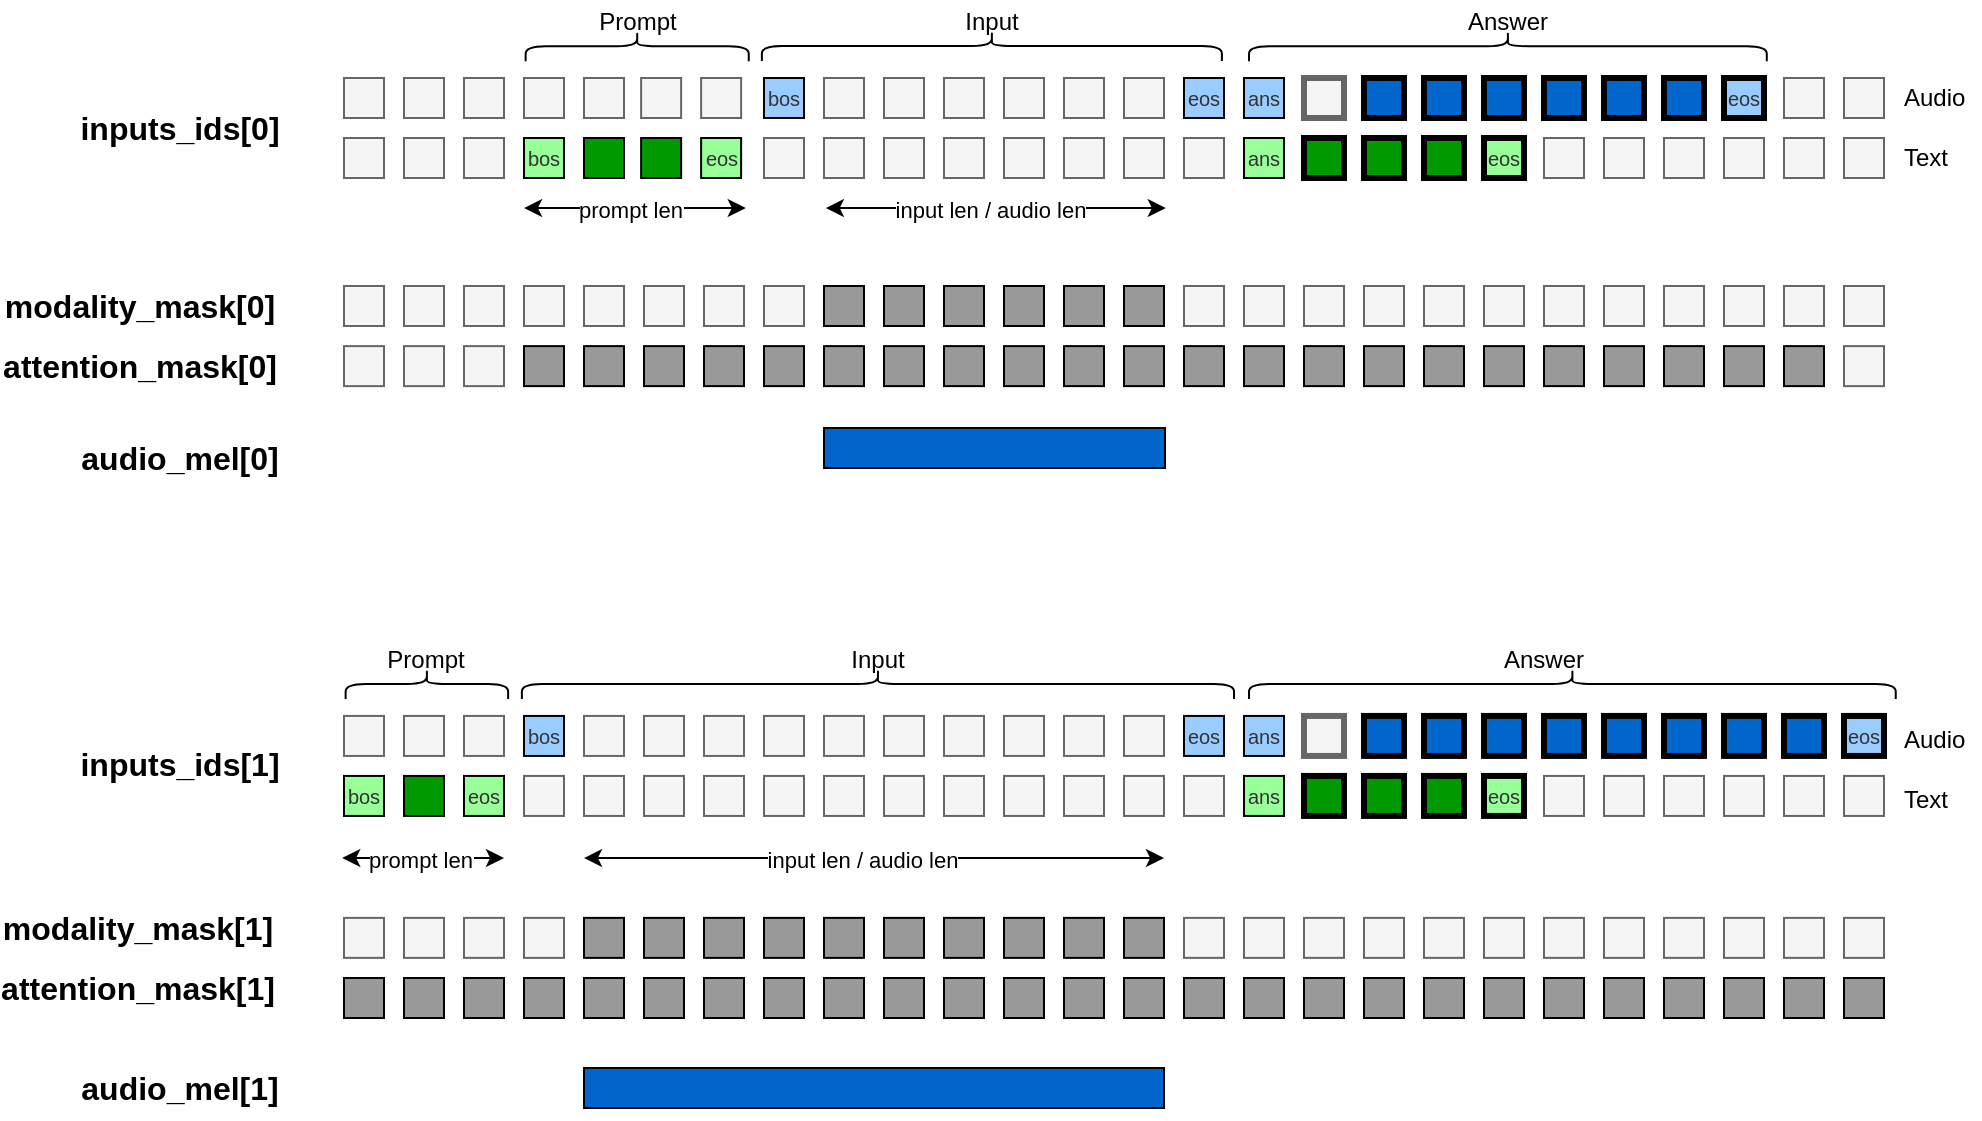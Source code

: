 <mxfile version="24.9.0">
  <diagram name="第 1 页" id="4kyn_0K84p-ShtkE_yI2">
    <mxGraphModel dx="2688" dy="926" grid="1" gridSize="10" guides="1" tooltips="1" connect="1" arrows="1" fold="1" page="1" pageScale="1" pageWidth="1000" pageHeight="1000" math="0" shadow="0">
      <root>
        <mxCell id="0" />
        <mxCell id="1" parent="0" />
        <mxCell id="l8qkzc66FlltGpMFYKSo-1" value="bos" style="rounded=0;whiteSpace=wrap;html=1;fillColor=#99CCFF;strokeColor=default;fontColor=#333333;fontSize=10;align=center;verticalAlign=middle;fontFamily=Helvetica;" vertex="1" parent="1">
          <mxGeometry x="330" y="85" width="20" height="20" as="geometry" />
        </mxCell>
        <mxCell id="l8qkzc66FlltGpMFYKSo-2" value="" style="rounded=0;whiteSpace=wrap;html=1;fillColor=#f5f5f5;strokeColor=#666666;fontColor=#333333;fontSize=10;" vertex="1" parent="1">
          <mxGeometry x="330" y="115" width="20" height="20" as="geometry" />
        </mxCell>
        <mxCell id="l8qkzc66FlltGpMFYKSo-3" value="" style="rounded=0;whiteSpace=wrap;html=1;fillColor=#f5f5f5;strokeColor=#666666;fontColor=#333333;fontSize=10;" vertex="1" parent="1">
          <mxGeometry x="360" y="115" width="20" height="20" as="geometry" />
        </mxCell>
        <mxCell id="l8qkzc66FlltGpMFYKSo-4" value="" style="rounded=0;whiteSpace=wrap;html=1;fillColor=#f5f5f5;strokeColor=#666666;fontSize=10;align=center;verticalAlign=middle;fontFamily=Helvetica;fontColor=#333333;" vertex="1" parent="1">
          <mxGeometry x="360" y="85" width="20" height="20" as="geometry" />
        </mxCell>
        <mxCell id="l8qkzc66FlltGpMFYKSo-5" value="" style="rounded=0;whiteSpace=wrap;html=1;fillColor=#f5f5f5;strokeColor=#666666;fontSize=10;align=center;verticalAlign=middle;fontFamily=Helvetica;fontColor=#333333;" vertex="1" parent="1">
          <mxGeometry x="390" y="85" width="20" height="20" as="geometry" />
        </mxCell>
        <mxCell id="l8qkzc66FlltGpMFYKSo-6" value="" style="rounded=0;whiteSpace=wrap;html=1;fillColor=#f5f5f5;strokeColor=#666666;fontColor=#333333;fontSize=10;" vertex="1" parent="1">
          <mxGeometry x="390" y="115" width="20" height="20" as="geometry" />
        </mxCell>
        <mxCell id="l8qkzc66FlltGpMFYKSo-7" value="" style="rounded=0;whiteSpace=wrap;html=1;fillColor=#f5f5f5;strokeColor=#666666;fontColor=#333333;fontSize=10;" vertex="1" parent="1">
          <mxGeometry x="420" y="115" width="20" height="20" as="geometry" />
        </mxCell>
        <mxCell id="l8qkzc66FlltGpMFYKSo-8" value="" style="rounded=0;whiteSpace=wrap;html=1;fillColor=#f5f5f5;strokeColor=#666666;fontSize=10;align=center;verticalAlign=middle;fontFamily=Helvetica;fontColor=#333333;" vertex="1" parent="1">
          <mxGeometry x="420" y="85" width="20" height="20" as="geometry" />
        </mxCell>
        <mxCell id="l8qkzc66FlltGpMFYKSo-9" value="" style="rounded=0;whiteSpace=wrap;html=1;fillColor=#f5f5f5;strokeColor=#666666;fontSize=10;align=center;verticalAlign=middle;fontFamily=Helvetica;fontColor=#333333;" vertex="1" parent="1">
          <mxGeometry x="450" y="85" width="20" height="20" as="geometry" />
        </mxCell>
        <mxCell id="l8qkzc66FlltGpMFYKSo-10" value="" style="rounded=0;whiteSpace=wrap;html=1;fillColor=#f5f5f5;strokeColor=#666666;fontColor=#333333;fontSize=10;" vertex="1" parent="1">
          <mxGeometry x="450" y="115" width="20" height="20" as="geometry" />
        </mxCell>
        <mxCell id="l8qkzc66FlltGpMFYKSo-11" value="" style="rounded=0;whiteSpace=wrap;html=1;fillColor=#f5f5f5;strokeColor=#666666;fontColor=#333333;fontSize=10;" vertex="1" parent="1">
          <mxGeometry x="480" y="115" width="20" height="20" as="geometry" />
        </mxCell>
        <mxCell id="l8qkzc66FlltGpMFYKSo-12" value="" style="rounded=0;whiteSpace=wrap;html=1;fillColor=#f5f5f5;strokeColor=#666666;fontSize=10;align=center;verticalAlign=middle;fontFamily=Helvetica;fontColor=#333333;" vertex="1" parent="1">
          <mxGeometry x="480" y="85" width="20" height="20" as="geometry" />
        </mxCell>
        <mxCell id="l8qkzc66FlltGpMFYKSo-13" value="" style="rounded=0;whiteSpace=wrap;html=1;fillColor=#f5f5f5;strokeColor=#666666;fontSize=10;align=center;verticalAlign=middle;fontFamily=Helvetica;fontColor=#333333;" vertex="1" parent="1">
          <mxGeometry x="510" y="85" width="20" height="20" as="geometry" />
        </mxCell>
        <mxCell id="l8qkzc66FlltGpMFYKSo-14" value="" style="rounded=0;whiteSpace=wrap;html=1;fillColor=#f5f5f5;strokeColor=#666666;fontColor=#333333;fontSize=10;" vertex="1" parent="1">
          <mxGeometry x="510" y="115" width="20" height="20" as="geometry" />
        </mxCell>
        <mxCell id="l8qkzc66FlltGpMFYKSo-15" value="" style="rounded=0;whiteSpace=wrap;html=1;fillColor=#f5f5f5;strokeColor=#666666;fontColor=#333333;fontSize=10;" vertex="1" parent="1">
          <mxGeometry x="540" y="115" width="20" height="20" as="geometry" />
        </mxCell>
        <mxCell id="l8qkzc66FlltGpMFYKSo-16" value="eos" style="rounded=0;whiteSpace=wrap;html=1;fillColor=#99CCFF;strokeColor=default;fontColor=#333333;fontSize=10;align=center;verticalAlign=middle;fontFamily=Helvetica;" vertex="1" parent="1">
          <mxGeometry x="540" y="85" width="20" height="20" as="geometry" />
        </mxCell>
        <mxCell id="l8qkzc66FlltGpMFYKSo-17" value="ans" style="rounded=0;whiteSpace=wrap;html=1;fillColor=#99CCFF;strokeColor=default;fontColor=#333333;fontSize=10;align=center;verticalAlign=middle;fontFamily=Helvetica;" vertex="1" parent="1">
          <mxGeometry x="570" y="85" width="20" height="20" as="geometry" />
        </mxCell>
        <mxCell id="l8qkzc66FlltGpMFYKSo-18" value="ans" style="rounded=0;whiteSpace=wrap;html=1;fillColor=#99FF99;strokeColor=default;fontColor=#333333;fontSize=10;" vertex="1" parent="1">
          <mxGeometry x="570" y="115" width="20" height="20" as="geometry" />
        </mxCell>
        <mxCell id="l8qkzc66FlltGpMFYKSo-19" value="" style="rounded=0;whiteSpace=wrap;html=1;fillColor=#009900;strokeColor=default;fontColor=#333333;fontSize=10;strokeWidth=3;" vertex="1" parent="1">
          <mxGeometry x="600" y="115" width="20" height="20" as="geometry" />
        </mxCell>
        <mxCell id="l8qkzc66FlltGpMFYKSo-20" value="" style="rounded=0;whiteSpace=wrap;html=1;fillColor=#f5f5f5;strokeColor=#666666;fontColor=#333333;fontSize=10;strokeWidth=3;" vertex="1" parent="1">
          <mxGeometry x="600" y="85" width="20" height="20" as="geometry" />
        </mxCell>
        <mxCell id="l8qkzc66FlltGpMFYKSo-21" value="" style="rounded=0;whiteSpace=wrap;html=1;fillColor=#0066CC;strokeColor=default;fontColor=#333333;fontSize=10;strokeWidth=3;" vertex="1" parent="1">
          <mxGeometry x="630" y="85" width="20" height="20" as="geometry" />
        </mxCell>
        <mxCell id="l8qkzc66FlltGpMFYKSo-22" value="" style="rounded=0;whiteSpace=wrap;html=1;fillColor=#009900;strokeColor=default;fontColor=#333333;fontSize=10;strokeWidth=3;" vertex="1" parent="1">
          <mxGeometry x="630" y="115" width="20" height="20" as="geometry" />
        </mxCell>
        <mxCell id="l8qkzc66FlltGpMFYKSo-23" value="" style="rounded=0;whiteSpace=wrap;html=1;fillColor=#009900;strokeColor=default;fontColor=#333333;fontSize=10;strokeWidth=3;" vertex="1" parent="1">
          <mxGeometry x="660" y="115" width="20" height="20" as="geometry" />
        </mxCell>
        <mxCell id="l8qkzc66FlltGpMFYKSo-24" value="" style="rounded=0;whiteSpace=wrap;html=1;fillColor=#0066CC;strokeColor=default;fontColor=#333333;fontSize=10;strokeWidth=3;" vertex="1" parent="1">
          <mxGeometry x="660" y="85" width="20" height="20" as="geometry" />
        </mxCell>
        <mxCell id="l8qkzc66FlltGpMFYKSo-25" value="" style="rounded=0;whiteSpace=wrap;html=1;fillColor=#0066CC;strokeColor=default;fontColor=#333333;fontSize=10;strokeWidth=3;" vertex="1" parent="1">
          <mxGeometry x="690" y="85" width="20" height="20" as="geometry" />
        </mxCell>
        <mxCell id="l8qkzc66FlltGpMFYKSo-26" value="" style="rounded=0;whiteSpace=wrap;html=1;fillColor=#f5f5f5;strokeColor=#666666;fontColor=#333333;fontSize=10;align=center;verticalAlign=middle;fontFamily=Helvetica;" vertex="1" parent="1">
          <mxGeometry x="720" y="115" width="20" height="20" as="geometry" />
        </mxCell>
        <mxCell id="l8qkzc66FlltGpMFYKSo-27" value="" style="rounded=0;whiteSpace=wrap;html=1;fillColor=#0066CC;strokeColor=default;fontColor=#333333;fontSize=10;strokeWidth=3;" vertex="1" parent="1">
          <mxGeometry x="720" y="85" width="20" height="20" as="geometry" />
        </mxCell>
        <mxCell id="l8qkzc66FlltGpMFYKSo-28" value="" style="rounded=0;whiteSpace=wrap;html=1;fillColor=#0066CC;strokeColor=default;fontColor=#333333;fontSize=10;strokeWidth=3;" vertex="1" parent="1">
          <mxGeometry x="750" y="85" width="20" height="20" as="geometry" />
        </mxCell>
        <mxCell id="l8qkzc66FlltGpMFYKSo-29" value="" style="rounded=0;whiteSpace=wrap;html=1;fillColor=#f5f5f5;strokeColor=#666666;fontColor=#333333;fontSize=10;align=center;verticalAlign=middle;fontFamily=Helvetica;" vertex="1" parent="1">
          <mxGeometry x="750" y="115" width="20" height="20" as="geometry" />
        </mxCell>
        <mxCell id="l8qkzc66FlltGpMFYKSo-30" value="" style="rounded=0;whiteSpace=wrap;html=1;fillColor=#f5f5f5;strokeColor=#666666;fontColor=#333333;fontSize=10;align=center;verticalAlign=middle;fontFamily=Helvetica;" vertex="1" parent="1">
          <mxGeometry x="780" y="115" width="20" height="20" as="geometry" />
        </mxCell>
        <mxCell id="l8qkzc66FlltGpMFYKSo-31" value="" style="rounded=0;whiteSpace=wrap;html=1;fillColor=#0066CC;strokeColor=default;fontColor=#333333;fontSize=10;strokeWidth=3;" vertex="1" parent="1">
          <mxGeometry x="780" y="85" width="20" height="20" as="geometry" />
        </mxCell>
        <mxCell id="l8qkzc66FlltGpMFYKSo-33" value="" style="rounded=0;whiteSpace=wrap;html=1;fillColor=#f5f5f5;strokeColor=#666666;fontColor=#333333;fontSize=10;align=center;verticalAlign=middle;fontFamily=Helvetica;" vertex="1" parent="1">
          <mxGeometry x="810" y="115" width="20" height="20" as="geometry" />
        </mxCell>
        <mxCell id="l8qkzc66FlltGpMFYKSo-34" value="" style="rounded=0;whiteSpace=wrap;html=1;fillColor=#f5f5f5;strokeColor=#666666;fontColor=#333333;fontSize=10;align=center;verticalAlign=middle;fontFamily=Helvetica;" vertex="1" parent="1">
          <mxGeometry x="840" y="115" width="20" height="20" as="geometry" />
        </mxCell>
        <mxCell id="l8qkzc66FlltGpMFYKSo-35" value="eos" style="rounded=0;whiteSpace=wrap;html=1;fillColor=#99CCFF;strokeColor=default;fontColor=#333333;fontSize=10;align=center;verticalAlign=middle;fontFamily=Helvetica;strokeWidth=3;" vertex="1" parent="1">
          <mxGeometry x="810" y="85" width="20" height="20" as="geometry" />
        </mxCell>
        <mxCell id="l8qkzc66FlltGpMFYKSo-36" value="eos" style="rounded=0;whiteSpace=wrap;html=1;fillColor=#99FF99;strokeColor=default;fontColor=#333333;fontSize=10;strokeWidth=3;" vertex="1" parent="1">
          <mxGeometry x="690" y="115" width="20" height="20" as="geometry" />
        </mxCell>
        <mxCell id="l8qkzc66FlltGpMFYKSo-37" value="eos" style="rounded=0;whiteSpace=wrap;html=1;fillColor=#99FF99;strokeColor=default;fontColor=#333333;fontSize=10;align=center;verticalAlign=middle;fontFamily=Helvetica;" vertex="1" parent="1">
          <mxGeometry x="298.56" y="115" width="20" height="20" as="geometry" />
        </mxCell>
        <mxCell id="l8qkzc66FlltGpMFYKSo-38" value="" style="rounded=0;whiteSpace=wrap;html=1;fillColor=#009900;strokeColor=default;fontColor=#333333;fontSize=10;" vertex="1" parent="1">
          <mxGeometry x="240" y="115" width="20" height="20" as="geometry" />
        </mxCell>
        <mxCell id="l8qkzc66FlltGpMFYKSo-39" value="bos" style="rounded=0;whiteSpace=wrap;html=1;fillColor=#99FF99;strokeColor=default;fontColor=#333333;fontSize=10;align=center;verticalAlign=middle;fontFamily=Helvetica;" vertex="1" parent="1">
          <mxGeometry x="210" y="115" width="20" height="20" as="geometry" />
        </mxCell>
        <mxCell id="l8qkzc66FlltGpMFYKSo-40" value="" style="rounded=0;whiteSpace=wrap;html=1;fillColor=#f5f5f5;strokeColor=#666666;fontColor=#333333;fontSize=10;align=center;verticalAlign=middle;fontFamily=Helvetica;" vertex="1" parent="1">
          <mxGeometry x="210" y="85" width="20" height="20" as="geometry" />
        </mxCell>
        <mxCell id="l8qkzc66FlltGpMFYKSo-41" value="" style="rounded=0;whiteSpace=wrap;html=1;fillColor=#f5f5f5;strokeColor=#666666;fontColor=#333333;fontSize=10;align=center;verticalAlign=middle;fontFamily=Helvetica;" vertex="1" parent="1">
          <mxGeometry x="240" y="85" width="20" height="20" as="geometry" />
        </mxCell>
        <mxCell id="l8qkzc66FlltGpMFYKSo-42" value="" style="rounded=0;whiteSpace=wrap;html=1;fillColor=#f5f5f5;strokeColor=#666666;fontColor=#333333;fontSize=10;align=center;verticalAlign=middle;fontFamily=Helvetica;" vertex="1" parent="1">
          <mxGeometry x="298.56" y="85" width="20" height="20" as="geometry" />
        </mxCell>
        <mxCell id="l8qkzc66FlltGpMFYKSo-43" value="" style="shape=curlyBracket;whiteSpace=wrap;html=1;rounded=1;flipH=1;labelPosition=right;verticalLabelPosition=middle;align=left;verticalAlign=middle;rotation=-90;" vertex="1" parent="1">
          <mxGeometry x="259.1" y="13.29" width="15" height="111.56" as="geometry" />
        </mxCell>
        <mxCell id="l8qkzc66FlltGpMFYKSo-44" value="Prompt" style="text;html=1;align=center;verticalAlign=middle;whiteSpace=wrap;rounded=0;" vertex="1" parent="1">
          <mxGeometry x="236.6" y="46.57" width="60" height="20" as="geometry" />
        </mxCell>
        <mxCell id="l8qkzc66FlltGpMFYKSo-45" value="" style="shape=curlyBracket;whiteSpace=wrap;html=1;rounded=1;flipH=1;labelPosition=right;verticalLabelPosition=middle;align=left;verticalAlign=middle;rotation=-90;" vertex="1" parent="1">
          <mxGeometry x="436.44" y="-45.94" width="15" height="230" as="geometry" />
        </mxCell>
        <mxCell id="l8qkzc66FlltGpMFYKSo-46" value="Input" style="text;html=1;align=center;verticalAlign=middle;whiteSpace=wrap;rounded=0;" vertex="1" parent="1">
          <mxGeometry x="413.94" y="46.57" width="60" height="20" as="geometry" />
        </mxCell>
        <mxCell id="l8qkzc66FlltGpMFYKSo-47" value="Audio" style="text;html=1;align=left;verticalAlign=middle;whiteSpace=wrap;rounded=0;" vertex="1" parent="1">
          <mxGeometry x="897.5" y="85.0" width="40" height="20" as="geometry" />
        </mxCell>
        <mxCell id="l8qkzc66FlltGpMFYKSo-48" value="Text" style="text;html=1;align=left;verticalAlign=middle;whiteSpace=wrap;rounded=0;" vertex="1" parent="1">
          <mxGeometry x="897.5" y="115.0" width="40" height="20" as="geometry" />
        </mxCell>
        <mxCell id="l8qkzc66FlltGpMFYKSo-49" value="bos" style="rounded=0;whiteSpace=wrap;html=1;fillColor=#99CCFF;strokeColor=default;fontColor=#333333;fontSize=10;align=center;verticalAlign=middle;fontFamily=Helvetica;" vertex="1" parent="1">
          <mxGeometry x="210" y="403.97" width="20" height="20" as="geometry" />
        </mxCell>
        <mxCell id="l8qkzc66FlltGpMFYKSo-50" value="" style="rounded=0;whiteSpace=wrap;html=1;fillColor=#f5f5f5;strokeColor=#666666;fontColor=#333333;fontSize=10;align=center;verticalAlign=middle;fontFamily=Helvetica;" vertex="1" parent="1">
          <mxGeometry x="210" y="433.97" width="20" height="20" as="geometry" />
        </mxCell>
        <mxCell id="l8qkzc66FlltGpMFYKSo-51" value="" style="rounded=0;whiteSpace=wrap;html=1;fillColor=#f5f5f5;strokeColor=#666666;fontColor=#333333;fontSize=10;align=center;verticalAlign=middle;fontFamily=Helvetica;" vertex="1" parent="1">
          <mxGeometry x="240" y="433.97" width="20" height="20" as="geometry" />
        </mxCell>
        <mxCell id="l8qkzc66FlltGpMFYKSo-52" value="" style="rounded=0;whiteSpace=wrap;html=1;fillColor=#f5f5f5;strokeColor=#666666;fontSize=10;align=center;verticalAlign=middle;fontFamily=Helvetica;fontColor=#333333;" vertex="1" parent="1">
          <mxGeometry x="240" y="403.97" width="20" height="20" as="geometry" />
        </mxCell>
        <mxCell id="l8qkzc66FlltGpMFYKSo-53" value="" style="rounded=0;whiteSpace=wrap;html=1;fillColor=#f5f5f5;strokeColor=#666666;fontSize=10;align=center;verticalAlign=middle;fontFamily=Helvetica;fontColor=#333333;" vertex="1" parent="1">
          <mxGeometry x="270" y="403.97" width="20" height="20" as="geometry" />
        </mxCell>
        <mxCell id="l8qkzc66FlltGpMFYKSo-54" value="" style="rounded=0;whiteSpace=wrap;html=1;fillColor=#f5f5f5;strokeColor=#666666;fontColor=#333333;fontSize=10;align=center;verticalAlign=middle;fontFamily=Helvetica;" vertex="1" parent="1">
          <mxGeometry x="270" y="433.97" width="20" height="20" as="geometry" />
        </mxCell>
        <mxCell id="l8qkzc66FlltGpMFYKSo-55" value="" style="rounded=0;whiteSpace=wrap;html=1;fillColor=#f5f5f5;strokeColor=#666666;fontColor=#333333;fontSize=10;align=center;verticalAlign=middle;fontFamily=Helvetica;" vertex="1" parent="1">
          <mxGeometry x="300" y="433.97" width="20" height="20" as="geometry" />
        </mxCell>
        <mxCell id="l8qkzc66FlltGpMFYKSo-56" value="" style="rounded=0;whiteSpace=wrap;html=1;fillColor=#f5f5f5;strokeColor=#666666;fontSize=10;align=center;verticalAlign=middle;fontFamily=Helvetica;fontColor=#333333;" vertex="1" parent="1">
          <mxGeometry x="300" y="403.97" width="20" height="20" as="geometry" />
        </mxCell>
        <mxCell id="l8qkzc66FlltGpMFYKSo-57" value="" style="rounded=0;whiteSpace=wrap;html=1;fillColor=#f5f5f5;strokeColor=#666666;fontSize=10;align=center;verticalAlign=middle;fontFamily=Helvetica;fontColor=#333333;" vertex="1" parent="1">
          <mxGeometry x="330" y="403.97" width="20" height="20" as="geometry" />
        </mxCell>
        <mxCell id="l8qkzc66FlltGpMFYKSo-58" value="" style="rounded=0;whiteSpace=wrap;html=1;fillColor=#f5f5f5;strokeColor=#666666;fontColor=#333333;fontSize=10;align=center;verticalAlign=middle;fontFamily=Helvetica;" vertex="1" parent="1">
          <mxGeometry x="330" y="433.97" width="20" height="20" as="geometry" />
        </mxCell>
        <mxCell id="l8qkzc66FlltGpMFYKSo-59" value="" style="rounded=0;whiteSpace=wrap;html=1;fillColor=#f5f5f5;strokeColor=#666666;fontColor=#333333;fontSize=10;align=center;verticalAlign=middle;fontFamily=Helvetica;" vertex="1" parent="1">
          <mxGeometry x="360" y="433.97" width="20" height="20" as="geometry" />
        </mxCell>
        <mxCell id="l8qkzc66FlltGpMFYKSo-60" value="" style="rounded=0;whiteSpace=wrap;html=1;fillColor=#f5f5f5;strokeColor=#666666;fontSize=10;align=center;verticalAlign=middle;fontFamily=Helvetica;fontColor=#333333;" vertex="1" parent="1">
          <mxGeometry x="360" y="403.97" width="20" height="20" as="geometry" />
        </mxCell>
        <mxCell id="l8qkzc66FlltGpMFYKSo-61" value="" style="rounded=0;whiteSpace=wrap;html=1;fillColor=#f5f5f5;strokeColor=#666666;fontSize=10;align=center;verticalAlign=middle;fontFamily=Helvetica;fontColor=#333333;" vertex="1" parent="1">
          <mxGeometry x="390" y="403.97" width="20" height="20" as="geometry" />
        </mxCell>
        <mxCell id="l8qkzc66FlltGpMFYKSo-62" value="" style="rounded=0;whiteSpace=wrap;html=1;fillColor=#f5f5f5;strokeColor=#666666;fontColor=#333333;fontSize=10;align=center;verticalAlign=middle;fontFamily=Helvetica;" vertex="1" parent="1">
          <mxGeometry x="390" y="433.97" width="20" height="20" as="geometry" />
        </mxCell>
        <mxCell id="l8qkzc66FlltGpMFYKSo-63" value="" style="rounded=0;whiteSpace=wrap;html=1;fillColor=#f5f5f5;strokeColor=#666666;fontColor=#333333;fontSize=10;align=center;verticalAlign=middle;fontFamily=Helvetica;" vertex="1" parent="1">
          <mxGeometry x="540" y="433.97" width="20" height="20" as="geometry" />
        </mxCell>
        <mxCell id="l8qkzc66FlltGpMFYKSo-64" value="eos" style="rounded=0;whiteSpace=wrap;html=1;fillColor=#99CCFF;strokeColor=default;fontColor=#333333;fontSize=10;align=center;verticalAlign=middle;fontFamily=Helvetica;" vertex="1" parent="1">
          <mxGeometry x="540" y="403.97" width="20" height="20" as="geometry" />
        </mxCell>
        <mxCell id="l8qkzc66FlltGpMFYKSo-65" value="ans" style="rounded=0;whiteSpace=wrap;html=1;fillColor=#99CCFF;strokeColor=default;fontColor=#333333;fontSize=10;align=center;verticalAlign=middle;fontFamily=Helvetica;" vertex="1" parent="1">
          <mxGeometry x="570" y="403.97" width="20" height="20" as="geometry" />
        </mxCell>
        <mxCell id="l8qkzc66FlltGpMFYKSo-66" value="ans" style="rounded=0;whiteSpace=wrap;html=1;fillColor=#99FF99;strokeColor=default;fontColor=#333333;fontSize=10;" vertex="1" parent="1">
          <mxGeometry x="570" y="433.97" width="20" height="20" as="geometry" />
        </mxCell>
        <mxCell id="l8qkzc66FlltGpMFYKSo-67" value="" style="rounded=0;whiteSpace=wrap;html=1;fillColor=#009900;strokeColor=default;fontColor=#333333;fontSize=10;strokeWidth=3;" vertex="1" parent="1">
          <mxGeometry x="600" y="433.97" width="20" height="20" as="geometry" />
        </mxCell>
        <mxCell id="l8qkzc66FlltGpMFYKSo-68" value="" style="rounded=0;whiteSpace=wrap;html=1;fillColor=#f5f5f5;strokeColor=#666666;fontColor=#333333;fontSize=10;strokeWidth=3;" vertex="1" parent="1">
          <mxGeometry x="600" y="403.97" width="20" height="20" as="geometry" />
        </mxCell>
        <mxCell id="l8qkzc66FlltGpMFYKSo-69" value="" style="rounded=0;whiteSpace=wrap;html=1;fillColor=#0066CC;strokeColor=default;fontColor=#333333;fontSize=10;strokeWidth=3;" vertex="1" parent="1">
          <mxGeometry x="630" y="403.97" width="20" height="20" as="geometry" />
        </mxCell>
        <mxCell id="l8qkzc66FlltGpMFYKSo-70" value="" style="rounded=0;whiteSpace=wrap;html=1;fillColor=#009900;strokeColor=default;fontColor=#333333;fontSize=10;strokeWidth=3;" vertex="1" parent="1">
          <mxGeometry x="630" y="433.97" width="20" height="20" as="geometry" />
        </mxCell>
        <mxCell id="l8qkzc66FlltGpMFYKSo-71" value="" style="rounded=0;whiteSpace=wrap;html=1;fillColor=#009900;strokeColor=default;fontColor=#333333;fontSize=10;strokeWidth=3;" vertex="1" parent="1">
          <mxGeometry x="660" y="433.97" width="20" height="20" as="geometry" />
        </mxCell>
        <mxCell id="l8qkzc66FlltGpMFYKSo-72" value="" style="rounded=0;whiteSpace=wrap;html=1;fillColor=#0066CC;strokeColor=default;fontColor=#333333;fontSize=10;strokeWidth=3;" vertex="1" parent="1">
          <mxGeometry x="660" y="403.97" width="20" height="20" as="geometry" />
        </mxCell>
        <mxCell id="l8qkzc66FlltGpMFYKSo-73" value="" style="rounded=0;whiteSpace=wrap;html=1;fillColor=#0066CC;strokeColor=default;fontColor=#333333;fontSize=10;strokeWidth=3;" vertex="1" parent="1">
          <mxGeometry x="690" y="403.97" width="20" height="20" as="geometry" />
        </mxCell>
        <mxCell id="l8qkzc66FlltGpMFYKSo-74" value="" style="rounded=0;whiteSpace=wrap;html=1;fillColor=#f5f5f5;strokeColor=#666666;fontColor=#333333;fontSize=10;align=center;verticalAlign=middle;fontFamily=Helvetica;" vertex="1" parent="1">
          <mxGeometry x="720" y="433.97" width="20" height="20" as="geometry" />
        </mxCell>
        <mxCell id="l8qkzc66FlltGpMFYKSo-75" value="" style="rounded=0;whiteSpace=wrap;html=1;fillColor=#0066CC;strokeColor=default;fontColor=#333333;fontSize=10;strokeWidth=3;" vertex="1" parent="1">
          <mxGeometry x="720" y="403.97" width="20" height="20" as="geometry" />
        </mxCell>
        <mxCell id="l8qkzc66FlltGpMFYKSo-76" value="" style="rounded=0;whiteSpace=wrap;html=1;fillColor=#0066CC;strokeColor=default;fontColor=#333333;fontSize=10;strokeWidth=3;" vertex="1" parent="1">
          <mxGeometry x="750" y="403.97" width="20" height="20" as="geometry" />
        </mxCell>
        <mxCell id="l8qkzc66FlltGpMFYKSo-77" value="" style="rounded=0;whiteSpace=wrap;html=1;fillColor=#f5f5f5;strokeColor=#666666;fontColor=#333333;fontSize=10;align=center;verticalAlign=middle;fontFamily=Helvetica;" vertex="1" parent="1">
          <mxGeometry x="750" y="433.97" width="20" height="20" as="geometry" />
        </mxCell>
        <mxCell id="l8qkzc66FlltGpMFYKSo-78" value="" style="rounded=0;whiteSpace=wrap;html=1;fillColor=#f5f5f5;strokeColor=#666666;fontColor=#333333;fontSize=10;align=center;verticalAlign=middle;fontFamily=Helvetica;" vertex="1" parent="1">
          <mxGeometry x="780" y="433.97" width="20" height="20" as="geometry" />
        </mxCell>
        <mxCell id="l8qkzc66FlltGpMFYKSo-79" value="" style="rounded=0;whiteSpace=wrap;html=1;fillColor=#0066CC;strokeColor=default;fontColor=#333333;fontSize=10;strokeWidth=3;" vertex="1" parent="1">
          <mxGeometry x="780" y="403.97" width="20" height="20" as="geometry" />
        </mxCell>
        <mxCell id="l8qkzc66FlltGpMFYKSo-80" value="" style="rounded=0;whiteSpace=wrap;html=1;fillColor=#0066CC;strokeColor=default;fontColor=#333333;fontSize=10;strokeWidth=3;" vertex="1" parent="1">
          <mxGeometry x="840" y="403.97" width="20" height="20" as="geometry" />
        </mxCell>
        <mxCell id="l8qkzc66FlltGpMFYKSo-81" value="" style="rounded=0;whiteSpace=wrap;html=1;fillColor=#f5f5f5;strokeColor=#666666;fontColor=#333333;fontSize=10;align=center;verticalAlign=middle;fontFamily=Helvetica;" vertex="1" parent="1">
          <mxGeometry x="840" y="433.97" width="20" height="20" as="geometry" />
        </mxCell>
        <mxCell id="l8qkzc66FlltGpMFYKSo-82" value="" style="rounded=0;whiteSpace=wrap;html=1;fillColor=#f5f5f5;strokeColor=#666666;fontColor=#333333;fontSize=10;align=center;verticalAlign=middle;fontFamily=Helvetica;" vertex="1" parent="1">
          <mxGeometry x="870" y="433.97" width="20" height="20" as="geometry" />
        </mxCell>
        <mxCell id="l8qkzc66FlltGpMFYKSo-83" value="eos" style="rounded=0;whiteSpace=wrap;html=1;fillColor=#99CCFF;strokeColor=default;fontColor=#333333;fontSize=10;align=center;verticalAlign=middle;fontFamily=Helvetica;strokeWidth=3;" vertex="1" parent="1">
          <mxGeometry x="870" y="403.97" width="20" height="20" as="geometry" />
        </mxCell>
        <mxCell id="l8qkzc66FlltGpMFYKSo-84" value="eos" style="rounded=0;whiteSpace=wrap;html=1;fillColor=#99FF99;strokeColor=default;fontColor=#333333;fontSize=10;strokeWidth=3;" vertex="1" parent="1">
          <mxGeometry x="690" y="433.97" width="20" height="20" as="geometry" />
        </mxCell>
        <mxCell id="l8qkzc66FlltGpMFYKSo-85" value="eos" style="rounded=0;whiteSpace=wrap;html=1;fillColor=#99FF99;strokeColor=default;fontColor=#333333;fontSize=10;align=center;verticalAlign=middle;fontFamily=Helvetica;" vertex="1" parent="1">
          <mxGeometry x="180" y="433.97" width="20" height="20" as="geometry" />
        </mxCell>
        <mxCell id="l8qkzc66FlltGpMFYKSo-86" value="" style="rounded=0;whiteSpace=wrap;html=1;fillColor=#009900;strokeColor=default;fontColor=#333333;fontSize=10;" vertex="1" parent="1">
          <mxGeometry x="150" y="433.97" width="20" height="20" as="geometry" />
        </mxCell>
        <mxCell id="l8qkzc66FlltGpMFYKSo-87" value="bos" style="rounded=0;whiteSpace=wrap;html=1;fillColor=#99FF99;strokeColor=default;fontColor=#333333;fontSize=10;align=center;verticalAlign=middle;fontFamily=Helvetica;" vertex="1" parent="1">
          <mxGeometry x="120" y="433.97" width="20" height="20" as="geometry" />
        </mxCell>
        <mxCell id="l8qkzc66FlltGpMFYKSo-88" value="" style="rounded=0;whiteSpace=wrap;html=1;fillColor=#f5f5f5;strokeColor=#666666;fontColor=#333333;fontSize=10;align=center;verticalAlign=middle;fontFamily=Helvetica;" vertex="1" parent="1">
          <mxGeometry x="120" y="403.97" width="20" height="20" as="geometry" />
        </mxCell>
        <mxCell id="l8qkzc66FlltGpMFYKSo-89" value="" style="rounded=0;whiteSpace=wrap;html=1;fillColor=#f5f5f5;strokeColor=#666666;fontColor=#333333;fontSize=10;align=center;verticalAlign=middle;fontFamily=Helvetica;" vertex="1" parent="1">
          <mxGeometry x="150" y="403.97" width="20" height="20" as="geometry" />
        </mxCell>
        <mxCell id="l8qkzc66FlltGpMFYKSo-90" value="" style="rounded=0;whiteSpace=wrap;html=1;fillColor=#f5f5f5;strokeColor=#666666;fontColor=#333333;fontSize=10;align=center;verticalAlign=middle;fontFamily=Helvetica;" vertex="1" parent="1">
          <mxGeometry x="180" y="403.97" width="20" height="20" as="geometry" />
        </mxCell>
        <mxCell id="l8qkzc66FlltGpMFYKSo-91" value="" style="shape=curlyBracket;whiteSpace=wrap;html=1;rounded=1;flipH=1;labelPosition=right;verticalLabelPosition=middle;align=left;verticalAlign=middle;rotation=-90;" vertex="1" parent="1">
          <mxGeometry x="153.94" y="347.41" width="15" height="81.25" as="geometry" />
        </mxCell>
        <mxCell id="l8qkzc66FlltGpMFYKSo-92" value="Prompt" style="text;html=1;align=center;verticalAlign=middle;whiteSpace=wrap;rounded=0;" vertex="1" parent="1">
          <mxGeometry x="131.44" y="365.54" width="60" height="20" as="geometry" />
        </mxCell>
        <mxCell id="l8qkzc66FlltGpMFYKSo-93" value="" style="shape=curlyBracket;whiteSpace=wrap;html=1;rounded=1;flipH=1;labelPosition=right;verticalLabelPosition=middle;align=left;verticalAlign=middle;rotation=-90;" vertex="1" parent="1">
          <mxGeometry x="379.48" y="210" width="15" height="356.08" as="geometry" />
        </mxCell>
        <mxCell id="l8qkzc66FlltGpMFYKSo-94" value="Input" style="text;html=1;align=center;verticalAlign=middle;whiteSpace=wrap;rounded=0;" vertex="1" parent="1">
          <mxGeometry x="356.98" y="365.54" width="60" height="20" as="geometry" />
        </mxCell>
        <mxCell id="l8qkzc66FlltGpMFYKSo-95" value="Audio" style="text;html=1;align=left;verticalAlign=middle;whiteSpace=wrap;rounded=0;" vertex="1" parent="1">
          <mxGeometry x="897.5" y="405.54" width="40" height="20" as="geometry" />
        </mxCell>
        <mxCell id="l8qkzc66FlltGpMFYKSo-96" value="Text" style="text;html=1;align=left;verticalAlign=middle;whiteSpace=wrap;rounded=0;" vertex="1" parent="1">
          <mxGeometry x="897.5" y="435.54" width="40" height="20" as="geometry" />
        </mxCell>
        <mxCell id="l8qkzc66FlltGpMFYKSo-97" value="" style="rounded=0;whiteSpace=wrap;html=1;fillColor=#f5f5f5;strokeColor=#666666;fontColor=#333333;fontSize=10;align=center;verticalAlign=middle;fontFamily=Helvetica;" vertex="1" parent="1">
          <mxGeometry x="420" y="433.97" width="20" height="20" as="geometry" />
        </mxCell>
        <mxCell id="l8qkzc66FlltGpMFYKSo-98" value="" style="rounded=0;whiteSpace=wrap;html=1;fillColor=#f5f5f5;strokeColor=#666666;fontSize=10;align=center;verticalAlign=middle;fontFamily=Helvetica;fontColor=#333333;" vertex="1" parent="1">
          <mxGeometry x="420" y="403.97" width="20" height="20" as="geometry" />
        </mxCell>
        <mxCell id="l8qkzc66FlltGpMFYKSo-99" value="" style="rounded=0;whiteSpace=wrap;html=1;fillColor=#f5f5f5;strokeColor=#666666;fontSize=10;align=center;verticalAlign=middle;fontFamily=Helvetica;fontColor=#333333;" vertex="1" parent="1">
          <mxGeometry x="450" y="403.97" width="20" height="20" as="geometry" />
        </mxCell>
        <mxCell id="l8qkzc66FlltGpMFYKSo-100" value="" style="rounded=0;whiteSpace=wrap;html=1;fillColor=#f5f5f5;strokeColor=#666666;fontColor=#333333;fontSize=10;align=center;verticalAlign=middle;fontFamily=Helvetica;" vertex="1" parent="1">
          <mxGeometry x="450" y="433.97" width="20" height="20" as="geometry" />
        </mxCell>
        <mxCell id="l8qkzc66FlltGpMFYKSo-101" value="" style="rounded=0;whiteSpace=wrap;html=1;fillColor=#f5f5f5;strokeColor=#666666;fontColor=#333333;fontSize=10;align=center;verticalAlign=middle;fontFamily=Helvetica;" vertex="1" parent="1">
          <mxGeometry x="480" y="433.97" width="20" height="20" as="geometry" />
        </mxCell>
        <mxCell id="l8qkzc66FlltGpMFYKSo-102" value="" style="rounded=0;whiteSpace=wrap;html=1;fillColor=#f5f5f5;strokeColor=#666666;fontSize=10;align=center;verticalAlign=middle;fontFamily=Helvetica;fontColor=#333333;" vertex="1" parent="1">
          <mxGeometry x="480" y="403.97" width="20" height="20" as="geometry" />
        </mxCell>
        <mxCell id="l8qkzc66FlltGpMFYKSo-103" value="" style="rounded=0;whiteSpace=wrap;html=1;fillColor=#f5f5f5;strokeColor=#666666;fontSize=10;align=center;verticalAlign=middle;fontFamily=Helvetica;fontColor=#333333;" vertex="1" parent="1">
          <mxGeometry x="510" y="403.97" width="20" height="20" as="geometry" />
        </mxCell>
        <mxCell id="l8qkzc66FlltGpMFYKSo-104" value="" style="rounded=0;whiteSpace=wrap;html=1;fillColor=#f5f5f5;strokeColor=#666666;fontColor=#333333;fontSize=10;align=center;verticalAlign=middle;fontFamily=Helvetica;" vertex="1" parent="1">
          <mxGeometry x="510" y="433.97" width="20" height="20" as="geometry" />
        </mxCell>
        <mxCell id="l8qkzc66FlltGpMFYKSo-106" value="" style="rounded=0;whiteSpace=wrap;html=1;fillColor=#f5f5f5;strokeColor=#666666;fontColor=#333333;fontSize=10;align=center;verticalAlign=middle;fontFamily=Helvetica;" vertex="1" parent="1">
          <mxGeometry x="810" y="433.97" width="20" height="20" as="geometry" />
        </mxCell>
        <mxCell id="l8qkzc66FlltGpMFYKSo-107" value="" style="rounded=0;whiteSpace=wrap;html=1;fillColor=#0066CC;strokeColor=default;fontColor=#333333;fontSize=10;strokeWidth=3;" vertex="1" parent="1">
          <mxGeometry x="810" y="403.97" width="20" height="20" as="geometry" />
        </mxCell>
        <mxCell id="l8qkzc66FlltGpMFYKSo-109" value="" style="shape=curlyBracket;whiteSpace=wrap;html=1;rounded=1;flipH=1;labelPosition=right;verticalLabelPosition=middle;align=left;verticalAlign=middle;rotation=-90;" vertex="1" parent="1">
          <mxGeometry x="694.45" y="-60.37" width="15" height="258.89" as="geometry" />
        </mxCell>
        <mxCell id="l8qkzc66FlltGpMFYKSo-110" value="Answer" style="text;html=1;align=center;verticalAlign=middle;whiteSpace=wrap;rounded=0;" vertex="1" parent="1">
          <mxGeometry x="671.95" y="46.57" width="60" height="20" as="geometry" />
        </mxCell>
        <mxCell id="l8qkzc66FlltGpMFYKSo-111" value="" style="rounded=0;whiteSpace=wrap;html=1;fillColor=#009900;strokeColor=default;fontColor=#333333;fontSize=10;" vertex="1" parent="1">
          <mxGeometry x="268.56" y="115" width="20" height="20" as="geometry" />
        </mxCell>
        <mxCell id="l8qkzc66FlltGpMFYKSo-112" value="" style="rounded=0;whiteSpace=wrap;html=1;fillColor=#f5f5f5;strokeColor=#666666;fontColor=#333333;fontSize=10;align=center;verticalAlign=middle;fontFamily=Helvetica;" vertex="1" parent="1">
          <mxGeometry x="268.56" y="85" width="20" height="20" as="geometry" />
        </mxCell>
        <mxCell id="l8qkzc66FlltGpMFYKSo-113" value="" style="endArrow=classic;startArrow=classic;html=1;rounded=0;" edge="1" parent="1">
          <mxGeometry width="50" height="50" relative="1" as="geometry">
            <mxPoint x="210" y="150.01" as="sourcePoint" />
            <mxPoint x="320.9" y="150.01" as="targetPoint" />
          </mxGeometry>
        </mxCell>
        <mxCell id="l8qkzc66FlltGpMFYKSo-115" value="prompt len" style="edgeLabel;html=1;align=center;verticalAlign=middle;resizable=0;points=[];" vertex="1" connectable="0" parent="l8qkzc66FlltGpMFYKSo-113">
          <mxGeometry x="-0.04" y="-1" relative="1" as="geometry">
            <mxPoint as="offset" />
          </mxGeometry>
        </mxCell>
        <mxCell id="l8qkzc66FlltGpMFYKSo-116" value="" style="endArrow=classic;startArrow=classic;html=1;rounded=0;" edge="1" parent="1">
          <mxGeometry width="50" height="50" relative="1" as="geometry">
            <mxPoint x="360.9" y="150.01" as="sourcePoint" />
            <mxPoint x="530.9" y="150" as="targetPoint" />
          </mxGeometry>
        </mxCell>
        <mxCell id="l8qkzc66FlltGpMFYKSo-117" value="input len / audio len" style="edgeLabel;html=1;align=center;verticalAlign=middle;resizable=0;points=[];" vertex="1" connectable="0" parent="l8qkzc66FlltGpMFYKSo-116">
          <mxGeometry x="-0.04" y="-1" relative="1" as="geometry">
            <mxPoint as="offset" />
          </mxGeometry>
        </mxCell>
        <mxCell id="l8qkzc66FlltGpMFYKSo-126" value="" style="shape=curlyBracket;whiteSpace=wrap;html=1;rounded=1;flipH=1;labelPosition=right;verticalLabelPosition=middle;align=left;verticalAlign=middle;rotation=-90;" vertex="1" parent="1">
          <mxGeometry x="726.69" y="226.36" width="15" height="323.36" as="geometry" />
        </mxCell>
        <mxCell id="l8qkzc66FlltGpMFYKSo-127" value="Answer" style="text;html=1;align=center;verticalAlign=middle;whiteSpace=wrap;rounded=0;" vertex="1" parent="1">
          <mxGeometry x="690" y="365.53" width="60" height="20" as="geometry" />
        </mxCell>
        <mxCell id="l8qkzc66FlltGpMFYKSo-130" value="" style="rounded=0;whiteSpace=wrap;html=1;fillColor=#f5f5f5;strokeColor=#666666;fontColor=#333333;fontSize=10;" vertex="1" parent="1">
          <mxGeometry x="120" y="85" width="20" height="20" as="geometry" />
        </mxCell>
        <mxCell id="l8qkzc66FlltGpMFYKSo-131" value="" style="rounded=0;whiteSpace=wrap;html=1;fillColor=#f5f5f5;strokeColor=#666666;fontColor=#333333;fontSize=10;" vertex="1" parent="1">
          <mxGeometry x="150" y="85" width="20" height="20" as="geometry" />
        </mxCell>
        <mxCell id="l8qkzc66FlltGpMFYKSo-132" value="" style="rounded=0;whiteSpace=wrap;html=1;fillColor=#f5f5f5;strokeColor=#666666;fontColor=#333333;fontSize=10;" vertex="1" parent="1">
          <mxGeometry x="180" y="85" width="20" height="20" as="geometry" />
        </mxCell>
        <mxCell id="l8qkzc66FlltGpMFYKSo-133" value="" style="rounded=0;whiteSpace=wrap;html=1;fillColor=#f5f5f5;strokeColor=#666666;fontColor=#333333;fontSize=10;" vertex="1" parent="1">
          <mxGeometry x="180" y="115" width="20" height="20" as="geometry" />
        </mxCell>
        <mxCell id="l8qkzc66FlltGpMFYKSo-134" value="" style="rounded=0;whiteSpace=wrap;html=1;fillColor=#f5f5f5;strokeColor=#666666;fontColor=#333333;fontSize=10;" vertex="1" parent="1">
          <mxGeometry x="150" y="115" width="20" height="20" as="geometry" />
        </mxCell>
        <mxCell id="l8qkzc66FlltGpMFYKSo-135" value="" style="rounded=0;whiteSpace=wrap;html=1;fillColor=#f5f5f5;strokeColor=#666666;fontColor=#333333;fontSize=10;" vertex="1" parent="1">
          <mxGeometry x="120" y="115" width="20" height="20" as="geometry" />
        </mxCell>
        <mxCell id="l8qkzc66FlltGpMFYKSo-136" value="" style="rounded=0;whiteSpace=wrap;html=1;fillColor=#f5f5f5;strokeColor=#666666;fontColor=#333333;fontSize=10;" vertex="1" parent="1">
          <mxGeometry x="870" y="85" width="20" height="20" as="geometry" />
        </mxCell>
        <mxCell id="l8qkzc66FlltGpMFYKSo-137" value="" style="rounded=0;whiteSpace=wrap;html=1;fillColor=#f5f5f5;strokeColor=#666666;fontColor=#333333;fontSize=10;" vertex="1" parent="1">
          <mxGeometry x="870" y="115" width="20" height="20" as="geometry" />
        </mxCell>
        <mxCell id="l8qkzc66FlltGpMFYKSo-145" value="&lt;font style=&quot;font-size: 16px;&quot;&gt;&lt;b&gt;inputs_ids[0]&lt;/b&gt;&lt;/font&gt;" style="text;html=1;align=center;verticalAlign=middle;whiteSpace=wrap;rounded=0;" vertex="1" parent="1">
          <mxGeometry x="-20" y="94.85" width="116.06" height="30" as="geometry" />
        </mxCell>
        <mxCell id="l8qkzc66FlltGpMFYKSo-146" value="&lt;font style=&quot;font-size: 16px;&quot;&gt;&lt;b&gt;inputs_ids[1]&lt;/b&gt;&lt;/font&gt;" style="text;html=1;align=center;verticalAlign=middle;whiteSpace=wrap;rounded=0;" vertex="1" parent="1">
          <mxGeometry x="-20" y="413.43" width="116.06" height="30" as="geometry" />
        </mxCell>
        <mxCell id="l8qkzc66FlltGpMFYKSo-147" value="" style="endArrow=classic;startArrow=classic;html=1;rounded=0;" edge="1" parent="1">
          <mxGeometry width="50" height="50" relative="1" as="geometry">
            <mxPoint x="119.1" y="475" as="sourcePoint" />
            <mxPoint x="200" y="475" as="targetPoint" />
          </mxGeometry>
        </mxCell>
        <mxCell id="l8qkzc66FlltGpMFYKSo-148" value="prompt len" style="edgeLabel;html=1;align=center;verticalAlign=middle;resizable=0;points=[];" vertex="1" connectable="0" parent="l8qkzc66FlltGpMFYKSo-147">
          <mxGeometry x="-0.04" y="-1" relative="1" as="geometry">
            <mxPoint as="offset" />
          </mxGeometry>
        </mxCell>
        <mxCell id="l8qkzc66FlltGpMFYKSo-149" value="" style="endArrow=classic;startArrow=classic;html=1;rounded=0;" edge="1" parent="1">
          <mxGeometry width="50" height="50" relative="1" as="geometry">
            <mxPoint x="240.0" y="475.01" as="sourcePoint" />
            <mxPoint x="530" y="475" as="targetPoint" />
          </mxGeometry>
        </mxCell>
        <mxCell id="l8qkzc66FlltGpMFYKSo-150" value="input len / audio len" style="edgeLabel;html=1;align=center;verticalAlign=middle;resizable=0;points=[];" vertex="1" connectable="0" parent="l8qkzc66FlltGpMFYKSo-149">
          <mxGeometry x="-0.04" y="-1" relative="1" as="geometry">
            <mxPoint as="offset" />
          </mxGeometry>
        </mxCell>
        <mxCell id="l8qkzc66FlltGpMFYKSo-151" value="&lt;font style=&quot;font-size: 16px;&quot;&gt;&lt;b&gt;modality_mask[0]&lt;/b&gt;&lt;/font&gt;" style="text;html=1;align=center;verticalAlign=middle;whiteSpace=wrap;rounded=0;" vertex="1" parent="1">
          <mxGeometry x="-40" y="184.06" width="116.06" height="30" as="geometry" />
        </mxCell>
        <mxCell id="l8qkzc66FlltGpMFYKSo-163" value="" style="rounded=0;whiteSpace=wrap;html=1;fillColor=#f5f5f5;strokeColor=#666666;fontColor=#333333;fontSize=10;" vertex="1" parent="1">
          <mxGeometry x="180" y="189" width="20" height="20" as="geometry" />
        </mxCell>
        <mxCell id="l8qkzc66FlltGpMFYKSo-164" value="" style="rounded=0;whiteSpace=wrap;html=1;fillColor=#f5f5f5;strokeColor=#666666;fontColor=#333333;fontSize=10;" vertex="1" parent="1">
          <mxGeometry x="150" y="189" width="20" height="20" as="geometry" />
        </mxCell>
        <mxCell id="l8qkzc66FlltGpMFYKSo-165" value="" style="rounded=0;whiteSpace=wrap;html=1;fillColor=#f5f5f5;strokeColor=#666666;fontColor=#333333;fontSize=10;" vertex="1" parent="1">
          <mxGeometry x="120" y="189" width="20" height="20" as="geometry" />
        </mxCell>
        <mxCell id="l8qkzc66FlltGpMFYKSo-182" value="&lt;font style=&quot;font-size: 16px;&quot;&gt;&lt;b&gt;attention_mask[0]&lt;/b&gt;&lt;/font&gt;" style="text;html=1;align=center;verticalAlign=middle;whiteSpace=wrap;rounded=0;" vertex="1" parent="1">
          <mxGeometry x="-40" y="214.06" width="116.06" height="30" as="geometry" />
        </mxCell>
        <mxCell id="l8qkzc66FlltGpMFYKSo-209" value="&lt;font style=&quot;font-size: 16px;&quot;&gt;&lt;b&gt;modality_mask[1]&lt;/b&gt;&lt;/font&gt;" style="text;html=1;align=center;verticalAlign=middle;whiteSpace=wrap;rounded=0;" vertex="1" parent="1">
          <mxGeometry x="-41.44" y="495" width="116.06" height="30" as="geometry" />
        </mxCell>
        <mxCell id="l8qkzc66FlltGpMFYKSo-236" value="&lt;font style=&quot;font-size: 16px;&quot;&gt;&lt;b&gt;attention_mask[1]&lt;/b&gt;&lt;/font&gt;" style="text;html=1;align=center;verticalAlign=middle;whiteSpace=wrap;rounded=0;" vertex="1" parent="1">
          <mxGeometry x="-41.44" y="525" width="116.06" height="30" as="geometry" />
        </mxCell>
        <mxCell id="l8qkzc66FlltGpMFYKSo-265" value="" style="rounded=0;whiteSpace=wrap;html=1;fillColor=#f5f5f5;strokeColor=#666666;fontColor=#333333;fontSize=10;" vertex="1" parent="1">
          <mxGeometry x="180" y="219.06" width="20" height="20" as="geometry" />
        </mxCell>
        <mxCell id="l8qkzc66FlltGpMFYKSo-266" value="" style="rounded=0;whiteSpace=wrap;html=1;fillColor=#f5f5f5;strokeColor=#666666;fontColor=#333333;fontSize=10;" vertex="1" parent="1">
          <mxGeometry x="150" y="219.06" width="20" height="20" as="geometry" />
        </mxCell>
        <mxCell id="l8qkzc66FlltGpMFYKSo-267" value="" style="rounded=0;whiteSpace=wrap;html=1;fillColor=#f5f5f5;strokeColor=#666666;fontColor=#333333;fontSize=10;" vertex="1" parent="1">
          <mxGeometry x="120" y="219.06" width="20" height="20" as="geometry" />
        </mxCell>
        <mxCell id="l8qkzc66FlltGpMFYKSo-268" value="" style="rounded=0;whiteSpace=wrap;html=1;fillColor=#f5f5f5;strokeColor=#666666;fontColor=#333333;fontSize=10;" vertex="1" parent="1">
          <mxGeometry x="270" y="189" width="20" height="20" as="geometry" />
        </mxCell>
        <mxCell id="l8qkzc66FlltGpMFYKSo-269" value="" style="rounded=0;whiteSpace=wrap;html=1;fillColor=#f5f5f5;strokeColor=#666666;fontColor=#333333;fontSize=10;" vertex="1" parent="1">
          <mxGeometry x="240" y="189" width="20" height="20" as="geometry" />
        </mxCell>
        <mxCell id="l8qkzc66FlltGpMFYKSo-270" value="" style="rounded=0;whiteSpace=wrap;html=1;fillColor=#f5f5f5;strokeColor=#666666;fontColor=#333333;fontSize=10;" vertex="1" parent="1">
          <mxGeometry x="210" y="189" width="20" height="20" as="geometry" />
        </mxCell>
        <mxCell id="l8qkzc66FlltGpMFYKSo-271" value="" style="rounded=0;whiteSpace=wrap;html=1;fillColor=#999999;strokeColor=default;fontColor=#333333;fontSize=10;align=center;verticalAlign=middle;fontFamily=Helvetica;" vertex="1" parent="1">
          <mxGeometry x="270" y="219.06" width="20" height="20" as="geometry" />
        </mxCell>
        <mxCell id="l8qkzc66FlltGpMFYKSo-272" value="" style="rounded=0;whiteSpace=wrap;html=1;fillColor=#999999;strokeColor=default;fontColor=#333333;fontSize=10;align=center;verticalAlign=middle;fontFamily=Helvetica;" vertex="1" parent="1">
          <mxGeometry x="240" y="219.06" width="20" height="20" as="geometry" />
        </mxCell>
        <mxCell id="l8qkzc66FlltGpMFYKSo-273" value="" style="rounded=0;whiteSpace=wrap;html=1;fillColor=#999999;strokeColor=default;fontColor=#333333;fontSize=10;align=center;verticalAlign=middle;fontFamily=Helvetica;" vertex="1" parent="1">
          <mxGeometry x="210" y="219.06" width="20" height="20" as="geometry" />
        </mxCell>
        <mxCell id="l8qkzc66FlltGpMFYKSo-274" value="" style="rounded=0;whiteSpace=wrap;html=1;fontSize=10;fillColor=#999999;fontColor=#333333;strokeColor=default;align=center;verticalAlign=middle;fontFamily=Helvetica;" vertex="1" parent="1">
          <mxGeometry x="360" y="189" width="20" height="20" as="geometry" />
        </mxCell>
        <mxCell id="l8qkzc66FlltGpMFYKSo-275" value="" style="rounded=0;whiteSpace=wrap;html=1;fillColor=#f5f5f5;strokeColor=#666666;fontColor=#333333;fontSize=10;" vertex="1" parent="1">
          <mxGeometry x="330" y="189" width="20" height="20" as="geometry" />
        </mxCell>
        <mxCell id="l8qkzc66FlltGpMFYKSo-276" value="" style="rounded=0;whiteSpace=wrap;html=1;fillColor=#f5f5f5;strokeColor=#666666;fontColor=#333333;fontSize=10;" vertex="1" parent="1">
          <mxGeometry x="300" y="189" width="20" height="20" as="geometry" />
        </mxCell>
        <mxCell id="l8qkzc66FlltGpMFYKSo-277" value="" style="rounded=0;whiteSpace=wrap;html=1;fillColor=#999999;strokeColor=default;fontColor=#333333;fontSize=10;align=center;verticalAlign=middle;fontFamily=Helvetica;" vertex="1" parent="1">
          <mxGeometry x="360" y="219.06" width="20" height="20" as="geometry" />
        </mxCell>
        <mxCell id="l8qkzc66FlltGpMFYKSo-278" value="" style="rounded=0;whiteSpace=wrap;html=1;fillColor=#999999;strokeColor=default;fontColor=#333333;fontSize=10;align=center;verticalAlign=middle;fontFamily=Helvetica;" vertex="1" parent="1">
          <mxGeometry x="330" y="219.06" width="20" height="20" as="geometry" />
        </mxCell>
        <mxCell id="l8qkzc66FlltGpMFYKSo-279" value="" style="rounded=0;whiteSpace=wrap;html=1;fillColor=#999999;strokeColor=default;fontColor=#333333;fontSize=10;align=center;verticalAlign=middle;fontFamily=Helvetica;" vertex="1" parent="1">
          <mxGeometry x="300" y="219.06" width="20" height="20" as="geometry" />
        </mxCell>
        <mxCell id="l8qkzc66FlltGpMFYKSo-280" value="" style="rounded=0;whiteSpace=wrap;html=1;fontSize=10;fillColor=#999999;fontColor=#333333;strokeColor=default;align=center;verticalAlign=middle;fontFamily=Helvetica;" vertex="1" parent="1">
          <mxGeometry x="450" y="189" width="20" height="20" as="geometry" />
        </mxCell>
        <mxCell id="l8qkzc66FlltGpMFYKSo-281" value="" style="rounded=0;whiteSpace=wrap;html=1;fontSize=10;fillColor=#999999;fontColor=#333333;strokeColor=default;align=center;verticalAlign=middle;fontFamily=Helvetica;" vertex="1" parent="1">
          <mxGeometry x="420" y="189" width="20" height="20" as="geometry" />
        </mxCell>
        <mxCell id="l8qkzc66FlltGpMFYKSo-282" value="" style="rounded=0;whiteSpace=wrap;html=1;fontSize=10;fillColor=#999999;fontColor=#333333;strokeColor=default;align=center;verticalAlign=middle;fontFamily=Helvetica;" vertex="1" parent="1">
          <mxGeometry x="390" y="189" width="20" height="20" as="geometry" />
        </mxCell>
        <mxCell id="l8qkzc66FlltGpMFYKSo-283" value="" style="rounded=0;whiteSpace=wrap;html=1;fillColor=#999999;strokeColor=default;fontColor=#333333;fontSize=10;align=center;verticalAlign=middle;fontFamily=Helvetica;" vertex="1" parent="1">
          <mxGeometry x="450" y="219.06" width="20" height="20" as="geometry" />
        </mxCell>
        <mxCell id="l8qkzc66FlltGpMFYKSo-284" value="" style="rounded=0;whiteSpace=wrap;html=1;fillColor=#999999;strokeColor=default;fontColor=#333333;fontSize=10;align=center;verticalAlign=middle;fontFamily=Helvetica;" vertex="1" parent="1">
          <mxGeometry x="420" y="219.06" width="20" height="20" as="geometry" />
        </mxCell>
        <mxCell id="l8qkzc66FlltGpMFYKSo-285" value="" style="rounded=0;whiteSpace=wrap;html=1;fillColor=#999999;strokeColor=default;fontColor=#333333;fontSize=10;align=center;verticalAlign=middle;fontFamily=Helvetica;" vertex="1" parent="1">
          <mxGeometry x="390" y="219.06" width="20" height="20" as="geometry" />
        </mxCell>
        <mxCell id="l8qkzc66FlltGpMFYKSo-286" value="" style="rounded=0;whiteSpace=wrap;html=1;fillColor=#f5f5f5;strokeColor=#666666;fontColor=#333333;fontSize=10;" vertex="1" parent="1">
          <mxGeometry x="540" y="189" width="20" height="20" as="geometry" />
        </mxCell>
        <mxCell id="l8qkzc66FlltGpMFYKSo-287" value="" style="rounded=0;whiteSpace=wrap;html=1;fontSize=10;fillColor=#999999;fontColor=#333333;strokeColor=default;align=center;verticalAlign=middle;fontFamily=Helvetica;" vertex="1" parent="1">
          <mxGeometry x="510" y="189" width="20" height="20" as="geometry" />
        </mxCell>
        <mxCell id="l8qkzc66FlltGpMFYKSo-288" value="" style="rounded=0;whiteSpace=wrap;html=1;fontSize=10;fillColor=#999999;fontColor=#333333;strokeColor=default;align=center;verticalAlign=middle;fontFamily=Helvetica;" vertex="1" parent="1">
          <mxGeometry x="480" y="189" width="20" height="20" as="geometry" />
        </mxCell>
        <mxCell id="l8qkzc66FlltGpMFYKSo-289" value="" style="rounded=0;whiteSpace=wrap;html=1;fillColor=#999999;strokeColor=default;fontColor=#333333;fontSize=10;align=center;verticalAlign=middle;fontFamily=Helvetica;" vertex="1" parent="1">
          <mxGeometry x="540" y="219.06" width="20" height="20" as="geometry" />
        </mxCell>
        <mxCell id="l8qkzc66FlltGpMFYKSo-290" value="" style="rounded=0;whiteSpace=wrap;html=1;fillColor=#999999;strokeColor=default;fontColor=#333333;fontSize=10;align=center;verticalAlign=middle;fontFamily=Helvetica;" vertex="1" parent="1">
          <mxGeometry x="510" y="219.06" width="20" height="20" as="geometry" />
        </mxCell>
        <mxCell id="l8qkzc66FlltGpMFYKSo-291" value="" style="rounded=0;whiteSpace=wrap;html=1;fillColor=#999999;strokeColor=default;fontColor=#333333;fontSize=10;align=center;verticalAlign=middle;fontFamily=Helvetica;" vertex="1" parent="1">
          <mxGeometry x="480" y="219.06" width="20" height="20" as="geometry" />
        </mxCell>
        <mxCell id="l8qkzc66FlltGpMFYKSo-292" value="" style="rounded=0;whiteSpace=wrap;html=1;fillColor=#f5f5f5;strokeColor=#666666;fontColor=#333333;fontSize=10;" vertex="1" parent="1">
          <mxGeometry x="630" y="189" width="20" height="20" as="geometry" />
        </mxCell>
        <mxCell id="l8qkzc66FlltGpMFYKSo-293" value="" style="rounded=0;whiteSpace=wrap;html=1;fillColor=#f5f5f5;strokeColor=#666666;fontColor=#333333;fontSize=10;" vertex="1" parent="1">
          <mxGeometry x="600" y="189" width="20" height="20" as="geometry" />
        </mxCell>
        <mxCell id="l8qkzc66FlltGpMFYKSo-294" value="" style="rounded=0;whiteSpace=wrap;html=1;fillColor=#f5f5f5;strokeColor=#666666;fontColor=#333333;fontSize=10;" vertex="1" parent="1">
          <mxGeometry x="570" y="189" width="20" height="20" as="geometry" />
        </mxCell>
        <mxCell id="l8qkzc66FlltGpMFYKSo-295" value="" style="rounded=0;whiteSpace=wrap;html=1;fillColor=#999999;strokeColor=default;fontColor=#333333;fontSize=10;align=center;verticalAlign=middle;fontFamily=Helvetica;" vertex="1" parent="1">
          <mxGeometry x="630" y="219.06" width="20" height="20" as="geometry" />
        </mxCell>
        <mxCell id="l8qkzc66FlltGpMFYKSo-296" value="" style="rounded=0;whiteSpace=wrap;html=1;fillColor=#999999;strokeColor=default;fontColor=#333333;fontSize=10;align=center;verticalAlign=middle;fontFamily=Helvetica;" vertex="1" parent="1">
          <mxGeometry x="600" y="219.06" width="20" height="20" as="geometry" />
        </mxCell>
        <mxCell id="l8qkzc66FlltGpMFYKSo-297" value="" style="rounded=0;whiteSpace=wrap;html=1;fillColor=#999999;strokeColor=default;fontColor=#333333;fontSize=10;align=center;verticalAlign=middle;fontFamily=Helvetica;" vertex="1" parent="1">
          <mxGeometry x="570" y="219.06" width="20" height="20" as="geometry" />
        </mxCell>
        <mxCell id="l8qkzc66FlltGpMFYKSo-298" value="" style="rounded=0;whiteSpace=wrap;html=1;fillColor=#f5f5f5;strokeColor=#666666;fontColor=#333333;fontSize=10;" vertex="1" parent="1">
          <mxGeometry x="720" y="189" width="20" height="20" as="geometry" />
        </mxCell>
        <mxCell id="l8qkzc66FlltGpMFYKSo-299" value="" style="rounded=0;whiteSpace=wrap;html=1;fillColor=#f5f5f5;strokeColor=#666666;fontColor=#333333;fontSize=10;" vertex="1" parent="1">
          <mxGeometry x="690" y="189" width="20" height="20" as="geometry" />
        </mxCell>
        <mxCell id="l8qkzc66FlltGpMFYKSo-300" value="" style="rounded=0;whiteSpace=wrap;html=1;fillColor=#f5f5f5;strokeColor=#666666;fontColor=#333333;fontSize=10;" vertex="1" parent="1">
          <mxGeometry x="660" y="189" width="20" height="20" as="geometry" />
        </mxCell>
        <mxCell id="l8qkzc66FlltGpMFYKSo-301" value="" style="rounded=0;whiteSpace=wrap;html=1;fillColor=#999999;strokeColor=default;fontColor=#333333;fontSize=10;align=center;verticalAlign=middle;fontFamily=Helvetica;" vertex="1" parent="1">
          <mxGeometry x="720" y="219.06" width="20" height="20" as="geometry" />
        </mxCell>
        <mxCell id="l8qkzc66FlltGpMFYKSo-302" value="" style="rounded=0;whiteSpace=wrap;html=1;fillColor=#999999;strokeColor=default;fontColor=#333333;fontSize=10;align=center;verticalAlign=middle;fontFamily=Helvetica;" vertex="1" parent="1">
          <mxGeometry x="690" y="219.06" width="20" height="20" as="geometry" />
        </mxCell>
        <mxCell id="l8qkzc66FlltGpMFYKSo-303" value="" style="rounded=0;whiteSpace=wrap;html=1;fillColor=#999999;strokeColor=default;fontColor=#333333;fontSize=10;align=center;verticalAlign=middle;fontFamily=Helvetica;" vertex="1" parent="1">
          <mxGeometry x="660" y="219.06" width="20" height="20" as="geometry" />
        </mxCell>
        <mxCell id="l8qkzc66FlltGpMFYKSo-304" value="" style="rounded=0;whiteSpace=wrap;html=1;fillColor=#f5f5f5;strokeColor=#666666;fontColor=#333333;fontSize=10;" vertex="1" parent="1">
          <mxGeometry x="810" y="189" width="20" height="20" as="geometry" />
        </mxCell>
        <mxCell id="l8qkzc66FlltGpMFYKSo-305" value="" style="rounded=0;whiteSpace=wrap;html=1;fillColor=#f5f5f5;strokeColor=#666666;fontColor=#333333;fontSize=10;" vertex="1" parent="1">
          <mxGeometry x="780" y="189" width="20" height="20" as="geometry" />
        </mxCell>
        <mxCell id="l8qkzc66FlltGpMFYKSo-306" value="" style="rounded=0;whiteSpace=wrap;html=1;fillColor=#f5f5f5;strokeColor=#666666;fontColor=#333333;fontSize=10;" vertex="1" parent="1">
          <mxGeometry x="750" y="189" width="20" height="20" as="geometry" />
        </mxCell>
        <mxCell id="l8qkzc66FlltGpMFYKSo-307" value="" style="rounded=0;whiteSpace=wrap;html=1;fillColor=#999999;strokeColor=default;fontColor=#333333;fontSize=10;align=center;verticalAlign=middle;fontFamily=Helvetica;" vertex="1" parent="1">
          <mxGeometry x="810" y="219.06" width="20" height="20" as="geometry" />
        </mxCell>
        <mxCell id="l8qkzc66FlltGpMFYKSo-308" value="" style="rounded=0;whiteSpace=wrap;html=1;fillColor=#999999;strokeColor=default;fontColor=#333333;fontSize=10;align=center;verticalAlign=middle;fontFamily=Helvetica;" vertex="1" parent="1">
          <mxGeometry x="780" y="219.06" width="20" height="20" as="geometry" />
        </mxCell>
        <mxCell id="l8qkzc66FlltGpMFYKSo-309" value="" style="rounded=0;whiteSpace=wrap;html=1;fillColor=#999999;strokeColor=default;fontColor=#333333;fontSize=10;align=center;verticalAlign=middle;fontFamily=Helvetica;" vertex="1" parent="1">
          <mxGeometry x="750" y="219.06" width="20" height="20" as="geometry" />
        </mxCell>
        <mxCell id="l8qkzc66FlltGpMFYKSo-311" value="" style="rounded=0;whiteSpace=wrap;html=1;fillColor=#f5f5f5;strokeColor=#666666;fontColor=#333333;fontSize=10;" vertex="1" parent="1">
          <mxGeometry x="870" y="189" width="20" height="20" as="geometry" />
        </mxCell>
        <mxCell id="l8qkzc66FlltGpMFYKSo-312" value="" style="rounded=0;whiteSpace=wrap;html=1;fillColor=#f5f5f5;strokeColor=#666666;fontColor=#333333;fontSize=10;" vertex="1" parent="1">
          <mxGeometry x="840" y="189" width="20" height="20" as="geometry" />
        </mxCell>
        <mxCell id="l8qkzc66FlltGpMFYKSo-314" value="" style="rounded=0;whiteSpace=wrap;html=1;fillColor=#f5f5f5;strokeColor=#666666;fontColor=#333333;fontSize=10;" vertex="1" parent="1">
          <mxGeometry x="870" y="219.06" width="20" height="20" as="geometry" />
        </mxCell>
        <mxCell id="l8qkzc66FlltGpMFYKSo-315" value="" style="rounded=0;whiteSpace=wrap;html=1;fillColor=#999999;strokeColor=default;fontColor=#333333;fontSize=10;align=center;verticalAlign=middle;fontFamily=Helvetica;" vertex="1" parent="1">
          <mxGeometry x="840" y="219.06" width="20" height="20" as="geometry" />
        </mxCell>
        <mxCell id="l8qkzc66FlltGpMFYKSo-334" value="" style="rounded=0;whiteSpace=wrap;html=1;fillColor=#f5f5f5;strokeColor=#666666;fontColor=#333333;fontSize=10;" vertex="1" parent="1">
          <mxGeometry x="180" y="504.94" width="20" height="20" as="geometry" />
        </mxCell>
        <mxCell id="l8qkzc66FlltGpMFYKSo-335" value="" style="rounded=0;whiteSpace=wrap;html=1;fillColor=#f5f5f5;strokeColor=#666666;fontColor=#333333;fontSize=10;" vertex="1" parent="1">
          <mxGeometry x="150" y="504.94" width="20" height="20" as="geometry" />
        </mxCell>
        <mxCell id="l8qkzc66FlltGpMFYKSo-336" value="" style="rounded=0;whiteSpace=wrap;html=1;fillColor=#f5f5f5;strokeColor=#666666;fontColor=#333333;fontSize=10;" vertex="1" parent="1">
          <mxGeometry x="120" y="504.94" width="20" height="20" as="geometry" />
        </mxCell>
        <mxCell id="l8qkzc66FlltGpMFYKSo-337" value="" style="rounded=0;whiteSpace=wrap;html=1;fillColor=#999999;strokeColor=default;fontColor=#333333;fontSize=10;align=center;verticalAlign=middle;fontFamily=Helvetica;" vertex="1" parent="1">
          <mxGeometry x="180" y="535" width="20" height="20" as="geometry" />
        </mxCell>
        <mxCell id="l8qkzc66FlltGpMFYKSo-338" value="" style="rounded=0;whiteSpace=wrap;html=1;fillColor=#999999;strokeColor=default;fontColor=#333333;fontSize=10;align=center;verticalAlign=middle;fontFamily=Helvetica;" vertex="1" parent="1">
          <mxGeometry x="150" y="535" width="20" height="20" as="geometry" />
        </mxCell>
        <mxCell id="l8qkzc66FlltGpMFYKSo-339" value="" style="rounded=0;whiteSpace=wrap;html=1;fillColor=#999999;strokeColor=default;fontColor=#333333;fontSize=10;align=center;verticalAlign=middle;fontFamily=Helvetica;" vertex="1" parent="1">
          <mxGeometry x="120" y="535" width="20" height="20" as="geometry" />
        </mxCell>
        <mxCell id="l8qkzc66FlltGpMFYKSo-340" value="" style="rounded=0;whiteSpace=wrap;html=1;fillColor=#999999;strokeColor=default;fontColor=#333333;fontSize=10;align=center;verticalAlign=middle;fontFamily=Helvetica;" vertex="1" parent="1">
          <mxGeometry x="270" y="504.94" width="20" height="20" as="geometry" />
        </mxCell>
        <mxCell id="l8qkzc66FlltGpMFYKSo-341" value="" style="rounded=0;whiteSpace=wrap;html=1;fillColor=#999999;strokeColor=default;fontColor=#333333;fontSize=10;align=center;verticalAlign=middle;fontFamily=Helvetica;" vertex="1" parent="1">
          <mxGeometry x="240" y="504.94" width="20" height="20" as="geometry" />
        </mxCell>
        <mxCell id="l8qkzc66FlltGpMFYKSo-342" value="" style="rounded=0;whiteSpace=wrap;html=1;fillColor=#f5f5f5;strokeColor=#666666;fontColor=#333333;fontSize=10;" vertex="1" parent="1">
          <mxGeometry x="210" y="504.94" width="20" height="20" as="geometry" />
        </mxCell>
        <mxCell id="l8qkzc66FlltGpMFYKSo-343" value="" style="rounded=0;whiteSpace=wrap;html=1;fillColor=#999999;strokeColor=default;fontColor=#333333;fontSize=10;align=center;verticalAlign=middle;fontFamily=Helvetica;" vertex="1" parent="1">
          <mxGeometry x="270" y="535" width="20" height="20" as="geometry" />
        </mxCell>
        <mxCell id="l8qkzc66FlltGpMFYKSo-344" value="" style="rounded=0;whiteSpace=wrap;html=1;fillColor=#999999;strokeColor=default;fontColor=#333333;fontSize=10;align=center;verticalAlign=middle;fontFamily=Helvetica;" vertex="1" parent="1">
          <mxGeometry x="240" y="535" width="20" height="20" as="geometry" />
        </mxCell>
        <mxCell id="l8qkzc66FlltGpMFYKSo-345" value="" style="rounded=0;whiteSpace=wrap;html=1;fillColor=#999999;strokeColor=default;fontColor=#333333;fontSize=10;align=center;verticalAlign=middle;fontFamily=Helvetica;" vertex="1" parent="1">
          <mxGeometry x="210" y="535" width="20" height="20" as="geometry" />
        </mxCell>
        <mxCell id="l8qkzc66FlltGpMFYKSo-346" value="" style="rounded=0;whiteSpace=wrap;html=1;fillColor=#999999;strokeColor=default;fontColor=#333333;fontSize=10;align=center;verticalAlign=middle;fontFamily=Helvetica;" vertex="1" parent="1">
          <mxGeometry x="360" y="504.94" width="20" height="20" as="geometry" />
        </mxCell>
        <mxCell id="l8qkzc66FlltGpMFYKSo-347" value="" style="rounded=0;whiteSpace=wrap;html=1;fillColor=#999999;strokeColor=default;fontColor=#333333;fontSize=10;align=center;verticalAlign=middle;fontFamily=Helvetica;" vertex="1" parent="1">
          <mxGeometry x="330" y="504.94" width="20" height="20" as="geometry" />
        </mxCell>
        <mxCell id="l8qkzc66FlltGpMFYKSo-348" value="" style="rounded=0;whiteSpace=wrap;html=1;fillColor=#999999;strokeColor=default;fontColor=#333333;fontSize=10;align=center;verticalAlign=middle;fontFamily=Helvetica;" vertex="1" parent="1">
          <mxGeometry x="300" y="504.94" width="20" height="20" as="geometry" />
        </mxCell>
        <mxCell id="l8qkzc66FlltGpMFYKSo-349" value="" style="rounded=0;whiteSpace=wrap;html=1;fillColor=#999999;strokeColor=default;fontColor=#333333;fontSize=10;align=center;verticalAlign=middle;fontFamily=Helvetica;" vertex="1" parent="1">
          <mxGeometry x="360" y="535" width="20" height="20" as="geometry" />
        </mxCell>
        <mxCell id="l8qkzc66FlltGpMFYKSo-350" value="" style="rounded=0;whiteSpace=wrap;html=1;fillColor=#999999;strokeColor=default;fontColor=#333333;fontSize=10;align=center;verticalAlign=middle;fontFamily=Helvetica;" vertex="1" parent="1">
          <mxGeometry x="330" y="535" width="20" height="20" as="geometry" />
        </mxCell>
        <mxCell id="l8qkzc66FlltGpMFYKSo-351" value="" style="rounded=0;whiteSpace=wrap;html=1;fillColor=#999999;strokeColor=default;fontColor=#333333;fontSize=10;align=center;verticalAlign=middle;fontFamily=Helvetica;" vertex="1" parent="1">
          <mxGeometry x="300" y="535" width="20" height="20" as="geometry" />
        </mxCell>
        <mxCell id="l8qkzc66FlltGpMFYKSo-352" value="" style="rounded=0;whiteSpace=wrap;html=1;fillColor=#999999;strokeColor=default;fontColor=#333333;fontSize=10;align=center;verticalAlign=middle;fontFamily=Helvetica;" vertex="1" parent="1">
          <mxGeometry x="450" y="504.94" width="20" height="20" as="geometry" />
        </mxCell>
        <mxCell id="l8qkzc66FlltGpMFYKSo-353" value="" style="rounded=0;whiteSpace=wrap;html=1;fillColor=#999999;strokeColor=default;fontColor=#333333;fontSize=10;align=center;verticalAlign=middle;fontFamily=Helvetica;" vertex="1" parent="1">
          <mxGeometry x="420" y="504.94" width="20" height="20" as="geometry" />
        </mxCell>
        <mxCell id="l8qkzc66FlltGpMFYKSo-354" value="" style="rounded=0;whiteSpace=wrap;html=1;fillColor=#999999;strokeColor=default;fontColor=#333333;fontSize=10;align=center;verticalAlign=middle;fontFamily=Helvetica;" vertex="1" parent="1">
          <mxGeometry x="390" y="504.94" width="20" height="20" as="geometry" />
        </mxCell>
        <mxCell id="l8qkzc66FlltGpMFYKSo-355" value="" style="rounded=0;whiteSpace=wrap;html=1;fillColor=#999999;strokeColor=default;fontColor=#333333;fontSize=10;align=center;verticalAlign=middle;fontFamily=Helvetica;" vertex="1" parent="1">
          <mxGeometry x="450" y="535" width="20" height="20" as="geometry" />
        </mxCell>
        <mxCell id="l8qkzc66FlltGpMFYKSo-356" value="" style="rounded=0;whiteSpace=wrap;html=1;fillColor=#999999;strokeColor=default;fontColor=#333333;fontSize=10;align=center;verticalAlign=middle;fontFamily=Helvetica;" vertex="1" parent="1">
          <mxGeometry x="420" y="535" width="20" height="20" as="geometry" />
        </mxCell>
        <mxCell id="l8qkzc66FlltGpMFYKSo-357" value="" style="rounded=0;whiteSpace=wrap;html=1;fillColor=#999999;strokeColor=default;fontColor=#333333;fontSize=10;align=center;verticalAlign=middle;fontFamily=Helvetica;" vertex="1" parent="1">
          <mxGeometry x="390" y="535" width="20" height="20" as="geometry" />
        </mxCell>
        <mxCell id="l8qkzc66FlltGpMFYKSo-358" value="" style="rounded=0;whiteSpace=wrap;html=1;fillColor=#f5f5f5;strokeColor=#666666;fontColor=#333333;fontSize=10;" vertex="1" parent="1">
          <mxGeometry x="540" y="504.94" width="20" height="20" as="geometry" />
        </mxCell>
        <mxCell id="l8qkzc66FlltGpMFYKSo-359" value="" style="rounded=0;whiteSpace=wrap;html=1;fillColor=#999999;strokeColor=default;fontColor=#333333;fontSize=10;align=center;verticalAlign=middle;fontFamily=Helvetica;" vertex="1" parent="1">
          <mxGeometry x="510" y="504.94" width="20" height="20" as="geometry" />
        </mxCell>
        <mxCell id="l8qkzc66FlltGpMFYKSo-360" value="" style="rounded=0;whiteSpace=wrap;html=1;fillColor=#999999;strokeColor=default;fontColor=#333333;fontSize=10;align=center;verticalAlign=middle;fontFamily=Helvetica;" vertex="1" parent="1">
          <mxGeometry x="480" y="504.94" width="20" height="20" as="geometry" />
        </mxCell>
        <mxCell id="l8qkzc66FlltGpMFYKSo-361" value="" style="rounded=0;whiteSpace=wrap;html=1;fillColor=#999999;strokeColor=default;fontColor=#333333;fontSize=10;align=center;verticalAlign=middle;fontFamily=Helvetica;" vertex="1" parent="1">
          <mxGeometry x="540" y="535" width="20" height="20" as="geometry" />
        </mxCell>
        <mxCell id="l8qkzc66FlltGpMFYKSo-362" value="" style="rounded=0;whiteSpace=wrap;html=1;fillColor=#999999;strokeColor=default;fontColor=#333333;fontSize=10;align=center;verticalAlign=middle;fontFamily=Helvetica;" vertex="1" parent="1">
          <mxGeometry x="510" y="535" width="20" height="20" as="geometry" />
        </mxCell>
        <mxCell id="l8qkzc66FlltGpMFYKSo-363" value="" style="rounded=0;whiteSpace=wrap;html=1;fillColor=#999999;strokeColor=default;fontColor=#333333;fontSize=10;align=center;verticalAlign=middle;fontFamily=Helvetica;" vertex="1" parent="1">
          <mxGeometry x="480" y="535" width="20" height="20" as="geometry" />
        </mxCell>
        <mxCell id="l8qkzc66FlltGpMFYKSo-364" value="" style="rounded=0;whiteSpace=wrap;html=1;fillColor=#f5f5f5;strokeColor=#666666;fontColor=#333333;fontSize=10;" vertex="1" parent="1">
          <mxGeometry x="630" y="504.94" width="20" height="20" as="geometry" />
        </mxCell>
        <mxCell id="l8qkzc66FlltGpMFYKSo-365" value="" style="rounded=0;whiteSpace=wrap;html=1;fillColor=#f5f5f5;strokeColor=#666666;fontColor=#333333;fontSize=10;" vertex="1" parent="1">
          <mxGeometry x="600" y="504.94" width="20" height="20" as="geometry" />
        </mxCell>
        <mxCell id="l8qkzc66FlltGpMFYKSo-366" value="" style="rounded=0;whiteSpace=wrap;html=1;fillColor=#f5f5f5;strokeColor=#666666;fontColor=#333333;fontSize=10;" vertex="1" parent="1">
          <mxGeometry x="570" y="504.94" width="20" height="20" as="geometry" />
        </mxCell>
        <mxCell id="l8qkzc66FlltGpMFYKSo-367" value="" style="rounded=0;whiteSpace=wrap;html=1;fillColor=#999999;strokeColor=default;fontColor=#333333;fontSize=10;align=center;verticalAlign=middle;fontFamily=Helvetica;" vertex="1" parent="1">
          <mxGeometry x="630" y="535" width="20" height="20" as="geometry" />
        </mxCell>
        <mxCell id="l8qkzc66FlltGpMFYKSo-368" value="" style="rounded=0;whiteSpace=wrap;html=1;fillColor=#999999;strokeColor=default;fontColor=#333333;fontSize=10;align=center;verticalAlign=middle;fontFamily=Helvetica;" vertex="1" parent="1">
          <mxGeometry x="600" y="535" width="20" height="20" as="geometry" />
        </mxCell>
        <mxCell id="l8qkzc66FlltGpMFYKSo-369" value="" style="rounded=0;whiteSpace=wrap;html=1;fillColor=#999999;strokeColor=default;fontColor=#333333;fontSize=10;align=center;verticalAlign=middle;fontFamily=Helvetica;" vertex="1" parent="1">
          <mxGeometry x="570" y="535" width="20" height="20" as="geometry" />
        </mxCell>
        <mxCell id="l8qkzc66FlltGpMFYKSo-370" value="" style="rounded=0;whiteSpace=wrap;html=1;fillColor=#f5f5f5;strokeColor=#666666;fontColor=#333333;fontSize=10;" vertex="1" parent="1">
          <mxGeometry x="720" y="504.94" width="20" height="20" as="geometry" />
        </mxCell>
        <mxCell id="l8qkzc66FlltGpMFYKSo-371" value="" style="rounded=0;whiteSpace=wrap;html=1;fillColor=#f5f5f5;strokeColor=#666666;fontColor=#333333;fontSize=10;" vertex="1" parent="1">
          <mxGeometry x="690" y="504.94" width="20" height="20" as="geometry" />
        </mxCell>
        <mxCell id="l8qkzc66FlltGpMFYKSo-372" value="" style="rounded=0;whiteSpace=wrap;html=1;fillColor=#f5f5f5;strokeColor=#666666;fontColor=#333333;fontSize=10;" vertex="1" parent="1">
          <mxGeometry x="660" y="504.94" width="20" height="20" as="geometry" />
        </mxCell>
        <mxCell id="l8qkzc66FlltGpMFYKSo-373" value="" style="rounded=0;whiteSpace=wrap;html=1;fillColor=#999999;strokeColor=default;fontColor=#333333;fontSize=10;align=center;verticalAlign=middle;fontFamily=Helvetica;" vertex="1" parent="1">
          <mxGeometry x="720" y="535" width="20" height="20" as="geometry" />
        </mxCell>
        <mxCell id="l8qkzc66FlltGpMFYKSo-374" value="" style="rounded=0;whiteSpace=wrap;html=1;fillColor=#999999;strokeColor=default;fontColor=#333333;fontSize=10;align=center;verticalAlign=middle;fontFamily=Helvetica;" vertex="1" parent="1">
          <mxGeometry x="690" y="535" width="20" height="20" as="geometry" />
        </mxCell>
        <mxCell id="l8qkzc66FlltGpMFYKSo-375" value="" style="rounded=0;whiteSpace=wrap;html=1;fillColor=#999999;strokeColor=default;fontColor=#333333;fontSize=10;align=center;verticalAlign=middle;fontFamily=Helvetica;" vertex="1" parent="1">
          <mxGeometry x="660" y="535" width="20" height="20" as="geometry" />
        </mxCell>
        <mxCell id="l8qkzc66FlltGpMFYKSo-376" value="" style="rounded=0;whiteSpace=wrap;html=1;fillColor=#f5f5f5;strokeColor=#666666;fontColor=#333333;fontSize=10;" vertex="1" parent="1">
          <mxGeometry x="810" y="504.94" width="20" height="20" as="geometry" />
        </mxCell>
        <mxCell id="l8qkzc66FlltGpMFYKSo-377" value="" style="rounded=0;whiteSpace=wrap;html=1;fillColor=#f5f5f5;strokeColor=#666666;fontColor=#333333;fontSize=10;" vertex="1" parent="1">
          <mxGeometry x="780" y="504.94" width="20" height="20" as="geometry" />
        </mxCell>
        <mxCell id="l8qkzc66FlltGpMFYKSo-378" value="" style="rounded=0;whiteSpace=wrap;html=1;fillColor=#f5f5f5;strokeColor=#666666;fontColor=#333333;fontSize=10;" vertex="1" parent="1">
          <mxGeometry x="750" y="504.94" width="20" height="20" as="geometry" />
        </mxCell>
        <mxCell id="l8qkzc66FlltGpMFYKSo-379" value="" style="rounded=0;whiteSpace=wrap;html=1;fillColor=#999999;strokeColor=default;fontColor=#333333;fontSize=10;align=center;verticalAlign=middle;fontFamily=Helvetica;" vertex="1" parent="1">
          <mxGeometry x="810" y="535" width="20" height="20" as="geometry" />
        </mxCell>
        <mxCell id="l8qkzc66FlltGpMFYKSo-380" value="" style="rounded=0;whiteSpace=wrap;html=1;fillColor=#999999;strokeColor=default;fontColor=#333333;fontSize=10;align=center;verticalAlign=middle;fontFamily=Helvetica;" vertex="1" parent="1">
          <mxGeometry x="780" y="535" width="20" height="20" as="geometry" />
        </mxCell>
        <mxCell id="l8qkzc66FlltGpMFYKSo-381" value="" style="rounded=0;whiteSpace=wrap;html=1;fillColor=#999999;strokeColor=default;fontColor=#333333;fontSize=10;align=center;verticalAlign=middle;fontFamily=Helvetica;" vertex="1" parent="1">
          <mxGeometry x="750" y="535" width="20" height="20" as="geometry" />
        </mxCell>
        <mxCell id="l8qkzc66FlltGpMFYKSo-382" value="" style="rounded=0;whiteSpace=wrap;html=1;fillColor=#f5f5f5;strokeColor=#666666;fontColor=#333333;fontSize=10;" vertex="1" parent="1">
          <mxGeometry x="870" y="504.94" width="20" height="20" as="geometry" />
        </mxCell>
        <mxCell id="l8qkzc66FlltGpMFYKSo-383" value="" style="rounded=0;whiteSpace=wrap;html=1;fillColor=#f5f5f5;strokeColor=#666666;fontColor=#333333;fontSize=10;" vertex="1" parent="1">
          <mxGeometry x="840" y="504.94" width="20" height="20" as="geometry" />
        </mxCell>
        <mxCell id="l8qkzc66FlltGpMFYKSo-384" value="" style="rounded=0;whiteSpace=wrap;html=1;fillColor=#999999;strokeColor=default;fontColor=#333333;fontSize=10;align=center;verticalAlign=middle;fontFamily=Helvetica;" vertex="1" parent="1">
          <mxGeometry x="870" y="535" width="20" height="20" as="geometry" />
        </mxCell>
        <mxCell id="l8qkzc66FlltGpMFYKSo-385" value="" style="rounded=0;whiteSpace=wrap;html=1;fillColor=#999999;strokeColor=default;fontColor=#333333;fontSize=10;align=center;verticalAlign=middle;fontFamily=Helvetica;" vertex="1" parent="1">
          <mxGeometry x="840" y="535" width="20" height="20" as="geometry" />
        </mxCell>
        <mxCell id="l8qkzc66FlltGpMFYKSo-386" value="&lt;font style=&quot;font-size: 16px;&quot;&gt;&lt;b&gt;audio_mel[0]&lt;/b&gt;&lt;/font&gt;" style="text;html=1;align=center;verticalAlign=middle;whiteSpace=wrap;rounded=0;" vertex="1" parent="1">
          <mxGeometry x="-20.0" y="260" width="116.06" height="30" as="geometry" />
        </mxCell>
        <mxCell id="l8qkzc66FlltGpMFYKSo-387" value="&lt;font style=&quot;font-size: 16px;&quot;&gt;&lt;b&gt;audio_mel[1]&lt;/b&gt;&lt;/font&gt;" style="text;html=1;align=center;verticalAlign=middle;whiteSpace=wrap;rounded=0;" vertex="1" parent="1">
          <mxGeometry x="-20.0" y="575.0" width="116.06" height="30" as="geometry" />
        </mxCell>
        <mxCell id="l8qkzc66FlltGpMFYKSo-388" value="" style="rounded=0;whiteSpace=wrap;html=1;fillColor=#0066CC;strokeColor=default;fontSize=10;align=center;verticalAlign=middle;fontFamily=Helvetica;strokeWidth=1;fontColor=#333333;" vertex="1" parent="1">
          <mxGeometry x="360" y="260" width="170.52" height="20" as="geometry" />
        </mxCell>
        <mxCell id="l8qkzc66FlltGpMFYKSo-389" value="" style="rounded=0;whiteSpace=wrap;html=1;fillColor=#0066CC;strokeColor=default;fontSize=10;align=center;verticalAlign=middle;fontFamily=Helvetica;strokeWidth=1;fontColor=#333333;" vertex="1" parent="1">
          <mxGeometry x="240" y="580" width="290" height="20" as="geometry" />
        </mxCell>
        <mxCell id="l8qkzc66FlltGpMFYKSo-390" value="" style="rounded=0;whiteSpace=wrap;html=1;fillColor=#f5f5f5;strokeColor=#666666;fontColor=#333333;fontSize=10;align=center;verticalAlign=middle;fontFamily=Helvetica;" vertex="1" parent="1">
          <mxGeometry x="840" y="85" width="20" height="20" as="geometry" />
        </mxCell>
      </root>
    </mxGraphModel>
  </diagram>
</mxfile>

